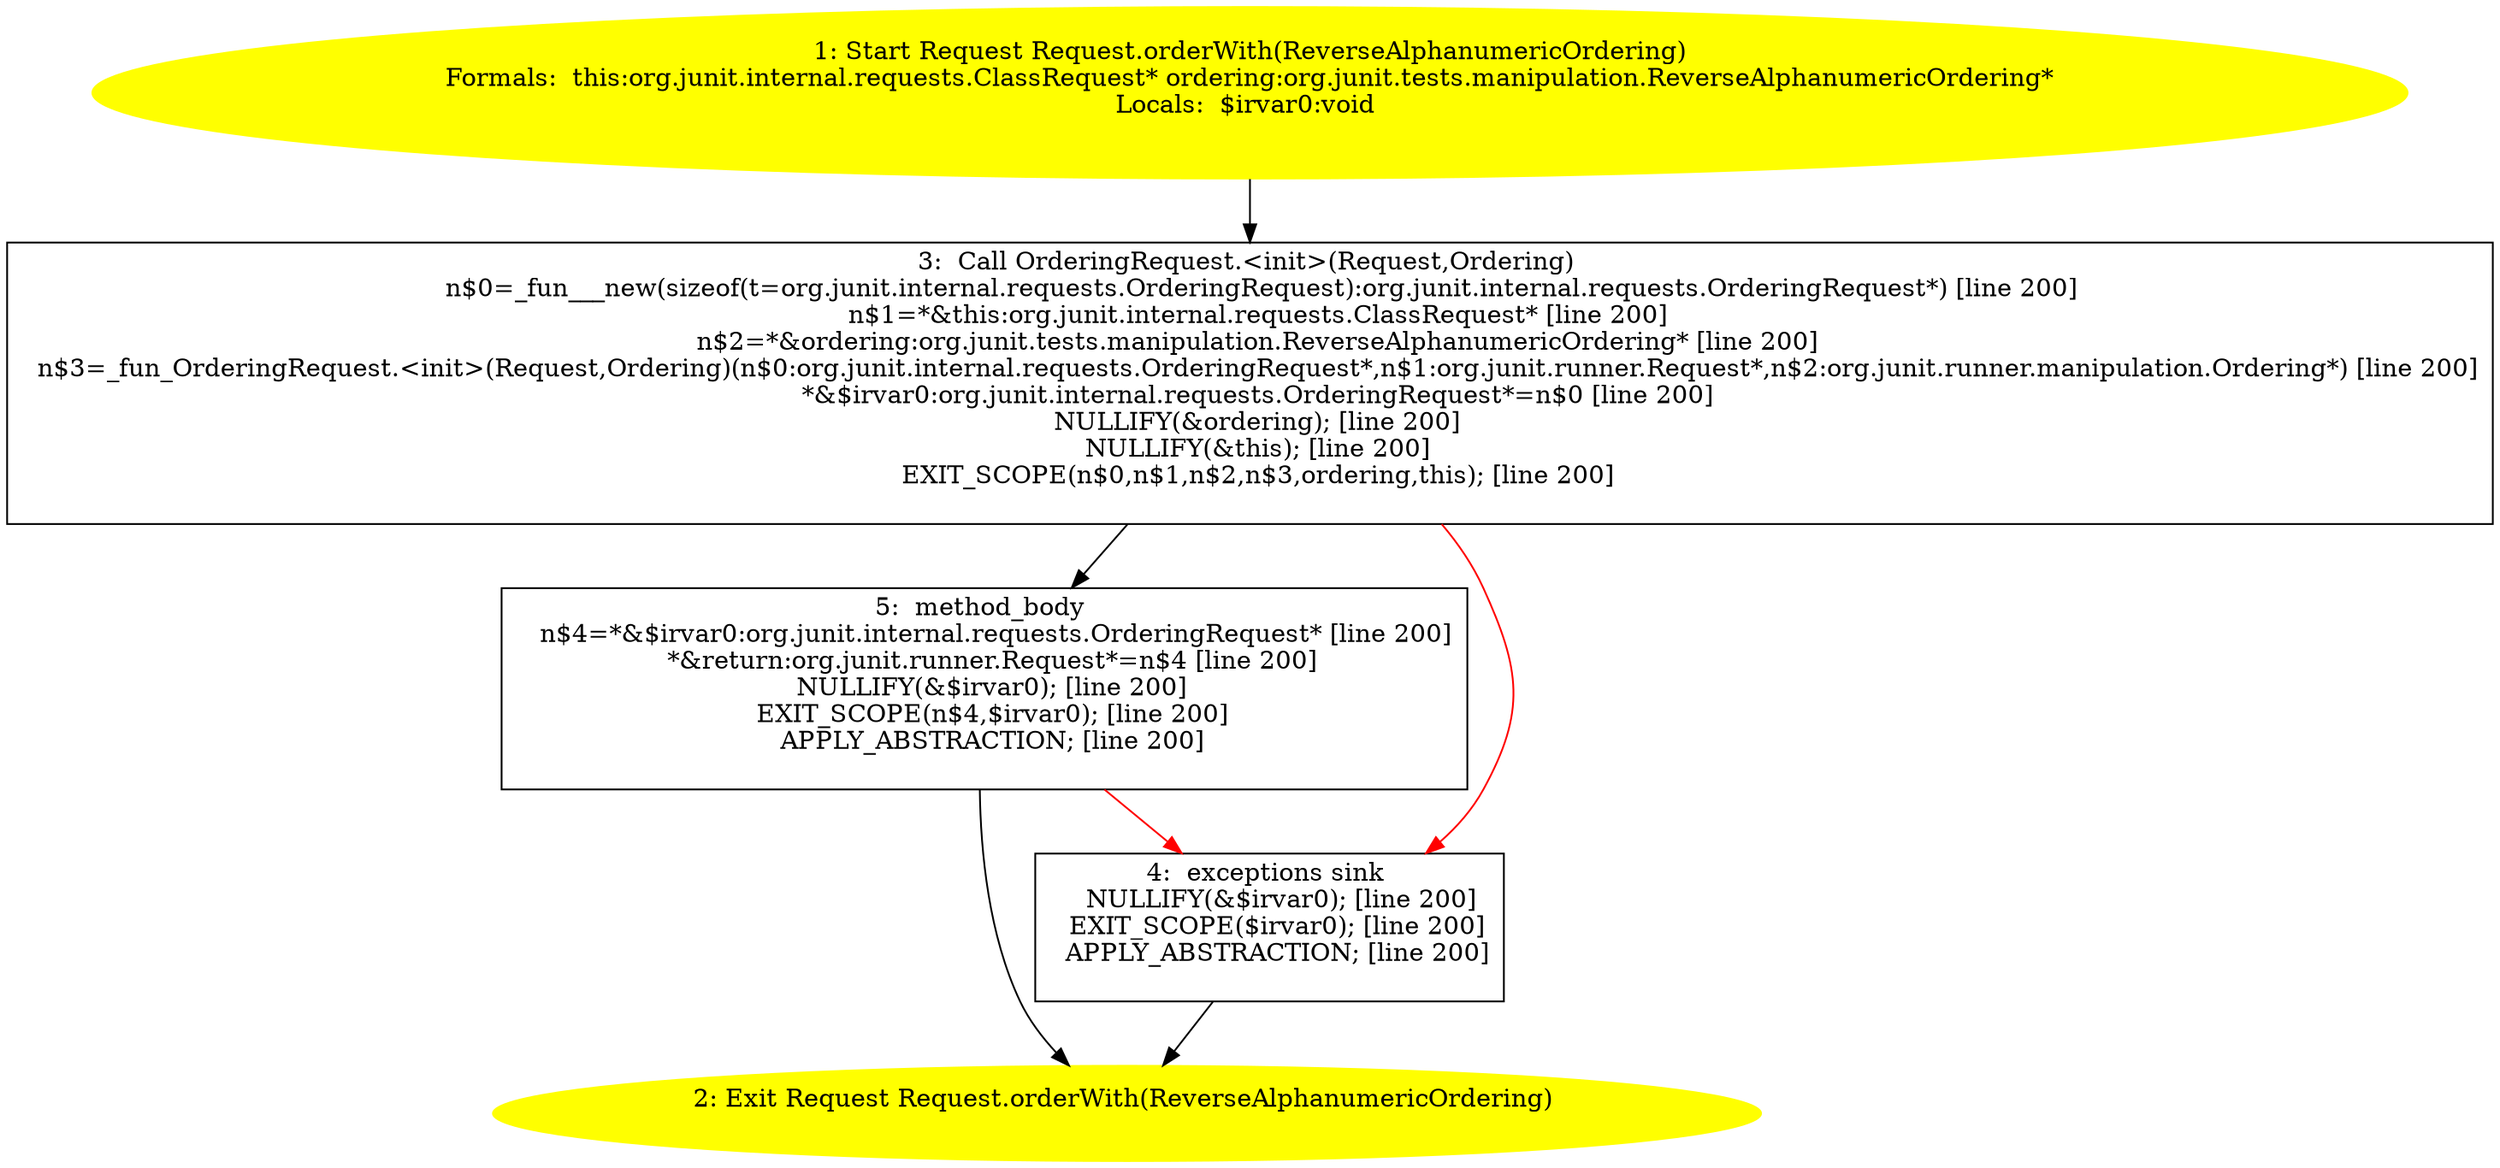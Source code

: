 /* @generated */
digraph cfg {
"org.junit.runner.Request.orderWith(org.junit.tests.manipulation.ReverseAlphanumericOrdering):org.jun.f1e815793ba38d7063c79d17205d2adc_1" [label="1: Start Request Request.orderWith(ReverseAlphanumericOrdering)\nFormals:  this:org.junit.internal.requests.ClassRequest* ordering:org.junit.tests.manipulation.ReverseAlphanumericOrdering*\nLocals:  $irvar0:void \n  " color=yellow style=filled]
	

	 "org.junit.runner.Request.orderWith(org.junit.tests.manipulation.ReverseAlphanumericOrdering):org.jun.f1e815793ba38d7063c79d17205d2adc_1" -> "org.junit.runner.Request.orderWith(org.junit.tests.manipulation.ReverseAlphanumericOrdering):org.jun.f1e815793ba38d7063c79d17205d2adc_3" ;
"org.junit.runner.Request.orderWith(org.junit.tests.manipulation.ReverseAlphanumericOrdering):org.jun.f1e815793ba38d7063c79d17205d2adc_2" [label="2: Exit Request Request.orderWith(ReverseAlphanumericOrdering) \n  " color=yellow style=filled]
	

"org.junit.runner.Request.orderWith(org.junit.tests.manipulation.ReverseAlphanumericOrdering):org.jun.f1e815793ba38d7063c79d17205d2adc_3" [label="3:  Call OrderingRequest.<init>(Request,Ordering) \n   n$0=_fun___new(sizeof(t=org.junit.internal.requests.OrderingRequest):org.junit.internal.requests.OrderingRequest*) [line 200]\n  n$1=*&this:org.junit.internal.requests.ClassRequest* [line 200]\n  n$2=*&ordering:org.junit.tests.manipulation.ReverseAlphanumericOrdering* [line 200]\n  n$3=_fun_OrderingRequest.<init>(Request,Ordering)(n$0:org.junit.internal.requests.OrderingRequest*,n$1:org.junit.runner.Request*,n$2:org.junit.runner.manipulation.Ordering*) [line 200]\n  *&$irvar0:org.junit.internal.requests.OrderingRequest*=n$0 [line 200]\n  NULLIFY(&ordering); [line 200]\n  NULLIFY(&this); [line 200]\n  EXIT_SCOPE(n$0,n$1,n$2,n$3,ordering,this); [line 200]\n " shape="box"]
	

	 "org.junit.runner.Request.orderWith(org.junit.tests.manipulation.ReverseAlphanumericOrdering):org.jun.f1e815793ba38d7063c79d17205d2adc_3" -> "org.junit.runner.Request.orderWith(org.junit.tests.manipulation.ReverseAlphanumericOrdering):org.jun.f1e815793ba38d7063c79d17205d2adc_5" ;
	 "org.junit.runner.Request.orderWith(org.junit.tests.manipulation.ReverseAlphanumericOrdering):org.jun.f1e815793ba38d7063c79d17205d2adc_3" -> "org.junit.runner.Request.orderWith(org.junit.tests.manipulation.ReverseAlphanumericOrdering):org.jun.f1e815793ba38d7063c79d17205d2adc_4" [color="red" ];
"org.junit.runner.Request.orderWith(org.junit.tests.manipulation.ReverseAlphanumericOrdering):org.jun.f1e815793ba38d7063c79d17205d2adc_4" [label="4:  exceptions sink \n   NULLIFY(&$irvar0); [line 200]\n  EXIT_SCOPE($irvar0); [line 200]\n  APPLY_ABSTRACTION; [line 200]\n " shape="box"]
	

	 "org.junit.runner.Request.orderWith(org.junit.tests.manipulation.ReverseAlphanumericOrdering):org.jun.f1e815793ba38d7063c79d17205d2adc_4" -> "org.junit.runner.Request.orderWith(org.junit.tests.manipulation.ReverseAlphanumericOrdering):org.jun.f1e815793ba38d7063c79d17205d2adc_2" ;
"org.junit.runner.Request.orderWith(org.junit.tests.manipulation.ReverseAlphanumericOrdering):org.jun.f1e815793ba38d7063c79d17205d2adc_5" [label="5:  method_body \n   n$4=*&$irvar0:org.junit.internal.requests.OrderingRequest* [line 200]\n  *&return:org.junit.runner.Request*=n$4 [line 200]\n  NULLIFY(&$irvar0); [line 200]\n  EXIT_SCOPE(n$4,$irvar0); [line 200]\n  APPLY_ABSTRACTION; [line 200]\n " shape="box"]
	

	 "org.junit.runner.Request.orderWith(org.junit.tests.manipulation.ReverseAlphanumericOrdering):org.jun.f1e815793ba38d7063c79d17205d2adc_5" -> "org.junit.runner.Request.orderWith(org.junit.tests.manipulation.ReverseAlphanumericOrdering):org.jun.f1e815793ba38d7063c79d17205d2adc_2" ;
	 "org.junit.runner.Request.orderWith(org.junit.tests.manipulation.ReverseAlphanumericOrdering):org.jun.f1e815793ba38d7063c79d17205d2adc_5" -> "org.junit.runner.Request.orderWith(org.junit.tests.manipulation.ReverseAlphanumericOrdering):org.jun.f1e815793ba38d7063c79d17205d2adc_4" [color="red" ];
}
